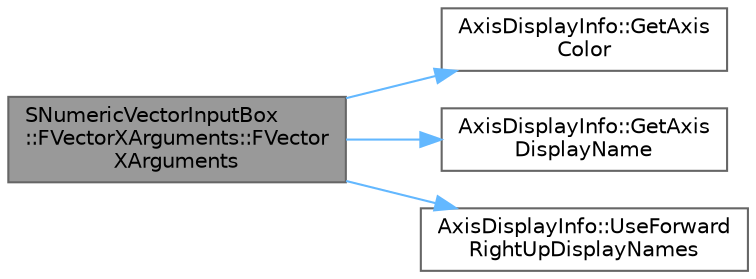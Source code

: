 digraph "SNumericVectorInputBox::FVectorXArguments::FVectorXArguments"
{
 // INTERACTIVE_SVG=YES
 // LATEX_PDF_SIZE
  bgcolor="transparent";
  edge [fontname=Helvetica,fontsize=10,labelfontname=Helvetica,labelfontsize=10];
  node [fontname=Helvetica,fontsize=10,shape=box,height=0.2,width=0.4];
  rankdir="LR";
  Node1 [id="Node000001",label="SNumericVectorInputBox\l::FVectorXArguments::FVector\lXArguments",height=0.2,width=0.4,color="gray40", fillcolor="grey60", style="filled", fontcolor="black",tooltip=" "];
  Node1 -> Node2 [id="edge1_Node000001_Node000002",color="steelblue1",style="solid",tooltip=" "];
  Node2 [id="Node000002",label="AxisDisplayInfo::GetAxis\lColor",height=0.2,width=0.4,color="grey40", fillcolor="white", style="filled",URL="$de/d8c/namespaceAxisDisplayInfo.html#adbba85d81f18d12c4235b625ff125f0e",tooltip="Gets the color to use for the given axis."];
  Node1 -> Node3 [id="edge2_Node000001_Node000003",color="steelblue1",style="solid",tooltip=" "];
  Node3 [id="Node000003",label="AxisDisplayInfo::GetAxis\lDisplayName",height=0.2,width=0.4,color="grey40", fillcolor="white", style="filled",URL="$de/d8c/namespaceAxisDisplayInfo.html#ad146c739d676dce4825e5580149db9da",tooltip="Gets the display name to use for the given axis."];
  Node1 -> Node4 [id="edge3_Node000001_Node000004",color="steelblue1",style="solid",tooltip=" "];
  Node4 [id="Node000004",label="AxisDisplayInfo::UseForward\lRightUpDisplayNames",height=0.2,width=0.4,color="grey40", fillcolor="white", style="filled",URL="$de/d8c/namespaceAxisDisplayInfo.html#a5cf132cbc5a46984003ece700d9175c7",tooltip="Gets whether or not the engine uses forward/right/up nomenclature for display names."];
}
